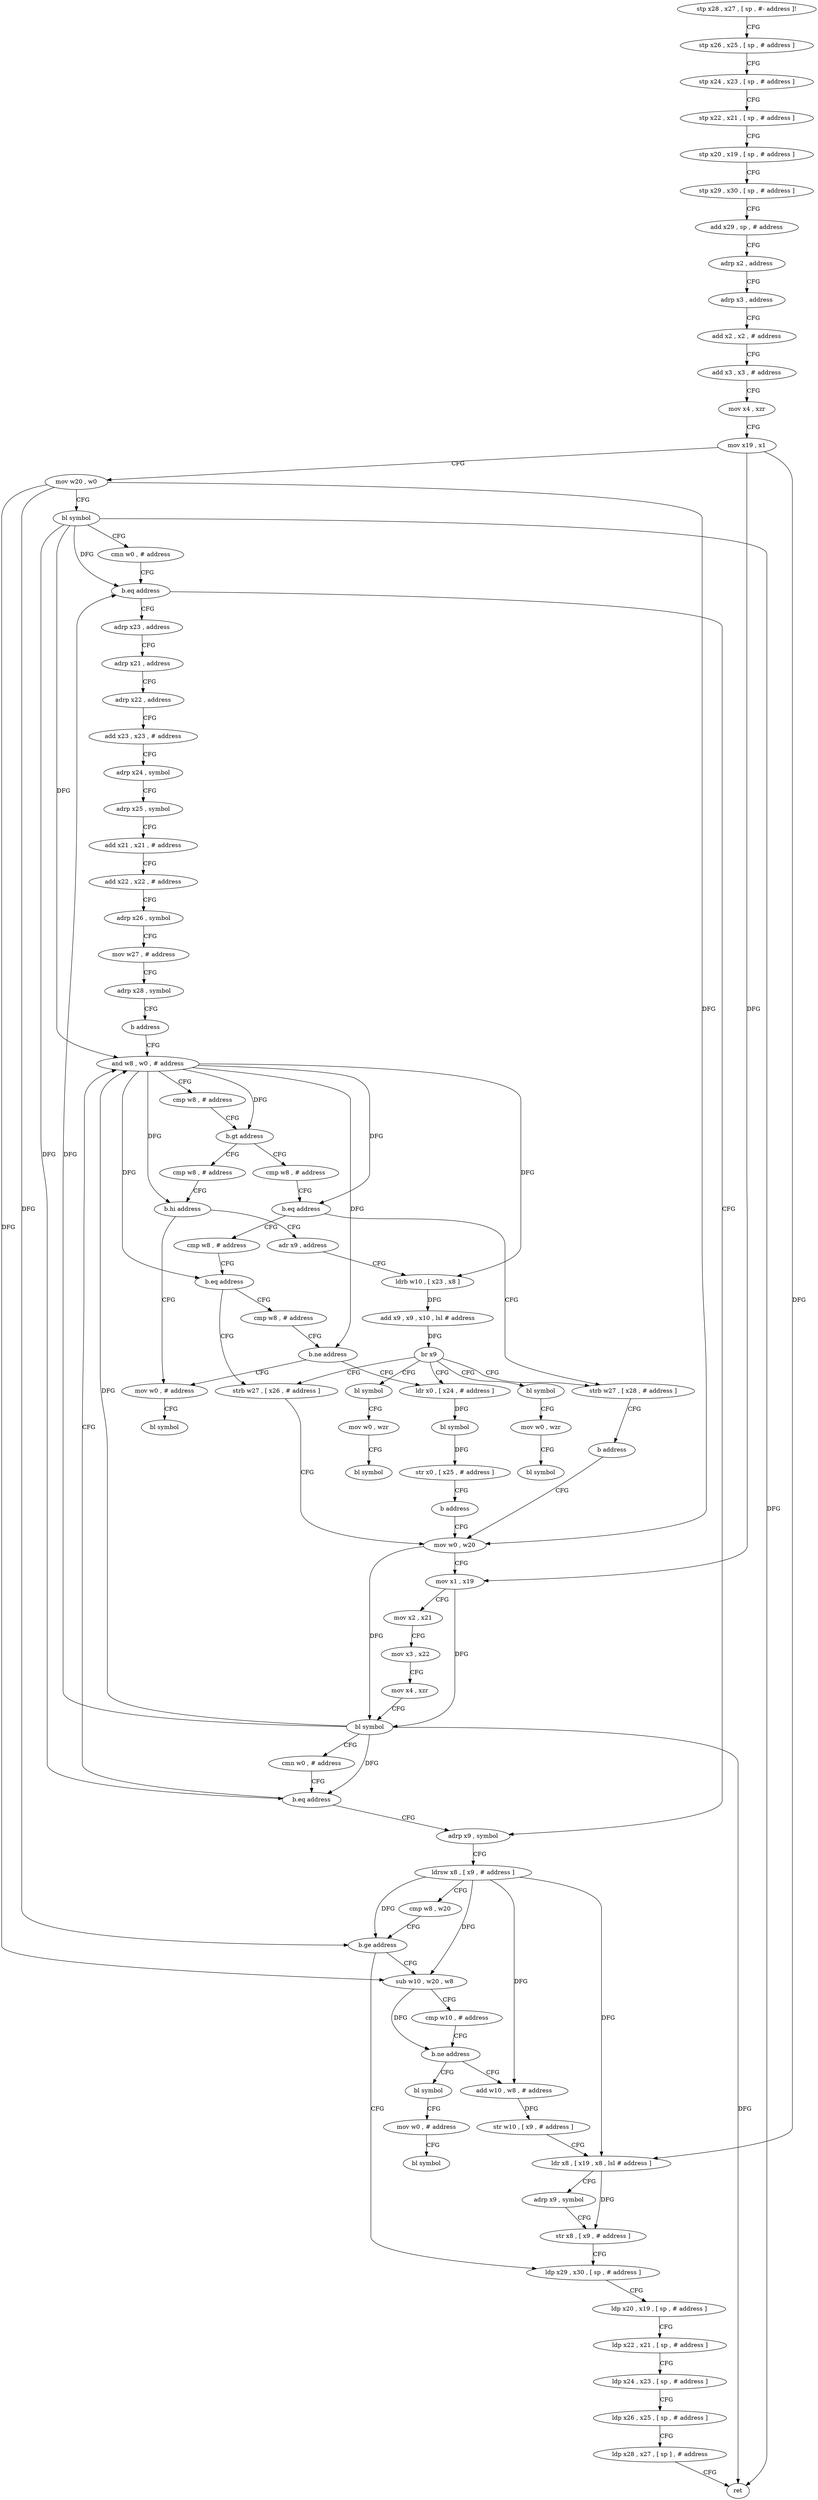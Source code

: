 digraph "func" {
"4216208" [label = "stp x28 , x27 , [ sp , #- address ]!" ]
"4216212" [label = "stp x26 , x25 , [ sp , # address ]" ]
"4216216" [label = "stp x24 , x23 , [ sp , # address ]" ]
"4216220" [label = "stp x22 , x21 , [ sp , # address ]" ]
"4216224" [label = "stp x20 , x19 , [ sp , # address ]" ]
"4216228" [label = "stp x29 , x30 , [ sp , # address ]" ]
"4216232" [label = "add x29 , sp , # address" ]
"4216236" [label = "adrp x2 , address" ]
"4216240" [label = "adrp x3 , address" ]
"4216244" [label = "add x2 , x2 , # address" ]
"4216248" [label = "add x3 , x3 , # address" ]
"4216252" [label = "mov x4 , xzr" ]
"4216256" [label = "mov x19 , x1" ]
"4216260" [label = "mov w20 , w0" ]
"4216264" [label = "bl symbol" ]
"4216268" [label = "cmn w0 , # address" ]
"4216272" [label = "b.eq address" ]
"4216444" [label = "adrp x9 , symbol" ]
"4216276" [label = "adrp x23 , address" ]
"4216448" [label = "ldrsw x8 , [ x9 , # address ]" ]
"4216452" [label = "cmp w8 , w20" ]
"4216456" [label = "b.ge address" ]
"4216492" [label = "ldp x29 , x30 , [ sp , # address ]" ]
"4216460" [label = "sub w10 , w20 , w8" ]
"4216280" [label = "adrp x21 , address" ]
"4216284" [label = "adrp x22 , address" ]
"4216288" [label = "add x23 , x23 , # address" ]
"4216292" [label = "adrp x24 , symbol" ]
"4216296" [label = "adrp x25 , symbol" ]
"4216300" [label = "add x21 , x21 , # address" ]
"4216304" [label = "add x22 , x22 , # address" ]
"4216308" [label = "adrp x26 , symbol" ]
"4216312" [label = "mov w27 , # address" ]
"4216316" [label = "adrp x28 , symbol" ]
"4216320" [label = "b address" ]
"4216360" [label = "and w8 , w0 , # address" ]
"4216496" [label = "ldp x20 , x19 , [ sp , # address ]" ]
"4216500" [label = "ldp x22 , x21 , [ sp , # address ]" ]
"4216504" [label = "ldp x24 , x23 , [ sp , # address ]" ]
"4216508" [label = "ldp x26 , x25 , [ sp , # address ]" ]
"4216512" [label = "ldp x28 , x27 , [ sp ] , # address" ]
"4216516" [label = "ret" ]
"4216464" [label = "cmp w10 , # address" ]
"4216468" [label = "b.ne address" ]
"4216552" [label = "bl symbol" ]
"4216472" [label = "add w10 , w8 , # address" ]
"4216364" [label = "cmp w8 , # address" ]
"4216368" [label = "b.gt address" ]
"4216396" [label = "cmp w8 , # address" ]
"4216372" [label = "cmp w8 , # address" ]
"4216556" [label = "mov w0 , # address" ]
"4216560" [label = "bl symbol" ]
"4216476" [label = "str w10 , [ x9 , # address ]" ]
"4216480" [label = "ldr x8 , [ x19 , x8 , lsl # address ]" ]
"4216484" [label = "adrp x9 , symbol" ]
"4216488" [label = "str x8 , [ x9 , # address ]" ]
"4216400" [label = "b.eq address" ]
"4216436" [label = "strb w27 , [ x28 , # address ]" ]
"4216404" [label = "cmp w8 , # address" ]
"4216376" [label = "b.hi address" ]
"4216544" [label = "mov w0 , # address" ]
"4216380" [label = "adr x9 , address" ]
"4216440" [label = "b address" ]
"4216328" [label = "mov w0 , w20" ]
"4216408" [label = "b.eq address" ]
"4216324" [label = "strb w27 , [ x26 , # address ]" ]
"4216412" [label = "cmp w8 , # address" ]
"4216548" [label = "bl symbol" ]
"4216384" [label = "ldrb w10 , [ x23 , x8 ]" ]
"4216388" [label = "add x9 , x9 , x10 , lsl # address" ]
"4216392" [label = "br x9" ]
"4216420" [label = "ldr x0 , [ x24 , # address ]" ]
"4216520" [label = "bl symbol" ]
"4216532" [label = "bl symbol" ]
"4216332" [label = "mov x1 , x19" ]
"4216336" [label = "mov x2 , x21" ]
"4216340" [label = "mov x3 , x22" ]
"4216344" [label = "mov x4 , xzr" ]
"4216348" [label = "bl symbol" ]
"4216352" [label = "cmn w0 , # address" ]
"4216356" [label = "b.eq address" ]
"4216416" [label = "b.ne address" ]
"4216424" [label = "bl symbol" ]
"4216428" [label = "str x0 , [ x25 , # address ]" ]
"4216432" [label = "b address" ]
"4216524" [label = "mov w0 , wzr" ]
"4216528" [label = "bl symbol" ]
"4216536" [label = "mov w0 , wzr" ]
"4216540" [label = "bl symbol" ]
"4216208" -> "4216212" [ label = "CFG" ]
"4216212" -> "4216216" [ label = "CFG" ]
"4216216" -> "4216220" [ label = "CFG" ]
"4216220" -> "4216224" [ label = "CFG" ]
"4216224" -> "4216228" [ label = "CFG" ]
"4216228" -> "4216232" [ label = "CFG" ]
"4216232" -> "4216236" [ label = "CFG" ]
"4216236" -> "4216240" [ label = "CFG" ]
"4216240" -> "4216244" [ label = "CFG" ]
"4216244" -> "4216248" [ label = "CFG" ]
"4216248" -> "4216252" [ label = "CFG" ]
"4216252" -> "4216256" [ label = "CFG" ]
"4216256" -> "4216260" [ label = "CFG" ]
"4216256" -> "4216480" [ label = "DFG" ]
"4216256" -> "4216332" [ label = "DFG" ]
"4216260" -> "4216264" [ label = "CFG" ]
"4216260" -> "4216456" [ label = "DFG" ]
"4216260" -> "4216460" [ label = "DFG" ]
"4216260" -> "4216328" [ label = "DFG" ]
"4216264" -> "4216268" [ label = "CFG" ]
"4216264" -> "4216272" [ label = "DFG" ]
"4216264" -> "4216516" [ label = "DFG" ]
"4216264" -> "4216360" [ label = "DFG" ]
"4216264" -> "4216356" [ label = "DFG" ]
"4216268" -> "4216272" [ label = "CFG" ]
"4216272" -> "4216444" [ label = "CFG" ]
"4216272" -> "4216276" [ label = "CFG" ]
"4216444" -> "4216448" [ label = "CFG" ]
"4216276" -> "4216280" [ label = "CFG" ]
"4216448" -> "4216452" [ label = "CFG" ]
"4216448" -> "4216456" [ label = "DFG" ]
"4216448" -> "4216460" [ label = "DFG" ]
"4216448" -> "4216472" [ label = "DFG" ]
"4216448" -> "4216480" [ label = "DFG" ]
"4216452" -> "4216456" [ label = "CFG" ]
"4216456" -> "4216492" [ label = "CFG" ]
"4216456" -> "4216460" [ label = "CFG" ]
"4216492" -> "4216496" [ label = "CFG" ]
"4216460" -> "4216464" [ label = "CFG" ]
"4216460" -> "4216468" [ label = "DFG" ]
"4216280" -> "4216284" [ label = "CFG" ]
"4216284" -> "4216288" [ label = "CFG" ]
"4216288" -> "4216292" [ label = "CFG" ]
"4216292" -> "4216296" [ label = "CFG" ]
"4216296" -> "4216300" [ label = "CFG" ]
"4216300" -> "4216304" [ label = "CFG" ]
"4216304" -> "4216308" [ label = "CFG" ]
"4216308" -> "4216312" [ label = "CFG" ]
"4216312" -> "4216316" [ label = "CFG" ]
"4216316" -> "4216320" [ label = "CFG" ]
"4216320" -> "4216360" [ label = "CFG" ]
"4216360" -> "4216364" [ label = "CFG" ]
"4216360" -> "4216368" [ label = "DFG" ]
"4216360" -> "4216400" [ label = "DFG" ]
"4216360" -> "4216376" [ label = "DFG" ]
"4216360" -> "4216408" [ label = "DFG" ]
"4216360" -> "4216384" [ label = "DFG" ]
"4216360" -> "4216416" [ label = "DFG" ]
"4216496" -> "4216500" [ label = "CFG" ]
"4216500" -> "4216504" [ label = "CFG" ]
"4216504" -> "4216508" [ label = "CFG" ]
"4216508" -> "4216512" [ label = "CFG" ]
"4216512" -> "4216516" [ label = "CFG" ]
"4216464" -> "4216468" [ label = "CFG" ]
"4216468" -> "4216552" [ label = "CFG" ]
"4216468" -> "4216472" [ label = "CFG" ]
"4216552" -> "4216556" [ label = "CFG" ]
"4216472" -> "4216476" [ label = "DFG" ]
"4216364" -> "4216368" [ label = "CFG" ]
"4216368" -> "4216396" [ label = "CFG" ]
"4216368" -> "4216372" [ label = "CFG" ]
"4216396" -> "4216400" [ label = "CFG" ]
"4216372" -> "4216376" [ label = "CFG" ]
"4216556" -> "4216560" [ label = "CFG" ]
"4216476" -> "4216480" [ label = "CFG" ]
"4216480" -> "4216484" [ label = "CFG" ]
"4216480" -> "4216488" [ label = "DFG" ]
"4216484" -> "4216488" [ label = "CFG" ]
"4216488" -> "4216492" [ label = "CFG" ]
"4216400" -> "4216436" [ label = "CFG" ]
"4216400" -> "4216404" [ label = "CFG" ]
"4216436" -> "4216440" [ label = "CFG" ]
"4216404" -> "4216408" [ label = "CFG" ]
"4216376" -> "4216544" [ label = "CFG" ]
"4216376" -> "4216380" [ label = "CFG" ]
"4216544" -> "4216548" [ label = "CFG" ]
"4216380" -> "4216384" [ label = "CFG" ]
"4216440" -> "4216328" [ label = "CFG" ]
"4216328" -> "4216332" [ label = "CFG" ]
"4216328" -> "4216348" [ label = "DFG" ]
"4216408" -> "4216324" [ label = "CFG" ]
"4216408" -> "4216412" [ label = "CFG" ]
"4216324" -> "4216328" [ label = "CFG" ]
"4216412" -> "4216416" [ label = "CFG" ]
"4216384" -> "4216388" [ label = "DFG" ]
"4216388" -> "4216392" [ label = "DFG" ]
"4216392" -> "4216324" [ label = "CFG" ]
"4216392" -> "4216420" [ label = "CFG" ]
"4216392" -> "4216436" [ label = "CFG" ]
"4216392" -> "4216520" [ label = "CFG" ]
"4216392" -> "4216532" [ label = "CFG" ]
"4216420" -> "4216424" [ label = "DFG" ]
"4216520" -> "4216524" [ label = "CFG" ]
"4216532" -> "4216536" [ label = "CFG" ]
"4216332" -> "4216336" [ label = "CFG" ]
"4216332" -> "4216348" [ label = "DFG" ]
"4216336" -> "4216340" [ label = "CFG" ]
"4216340" -> "4216344" [ label = "CFG" ]
"4216344" -> "4216348" [ label = "CFG" ]
"4216348" -> "4216352" [ label = "CFG" ]
"4216348" -> "4216272" [ label = "DFG" ]
"4216348" -> "4216360" [ label = "DFG" ]
"4216348" -> "4216516" [ label = "DFG" ]
"4216348" -> "4216356" [ label = "DFG" ]
"4216352" -> "4216356" [ label = "CFG" ]
"4216356" -> "4216444" [ label = "CFG" ]
"4216356" -> "4216360" [ label = "CFG" ]
"4216416" -> "4216544" [ label = "CFG" ]
"4216416" -> "4216420" [ label = "CFG" ]
"4216424" -> "4216428" [ label = "DFG" ]
"4216428" -> "4216432" [ label = "CFG" ]
"4216432" -> "4216328" [ label = "CFG" ]
"4216524" -> "4216528" [ label = "CFG" ]
"4216536" -> "4216540" [ label = "CFG" ]
}
